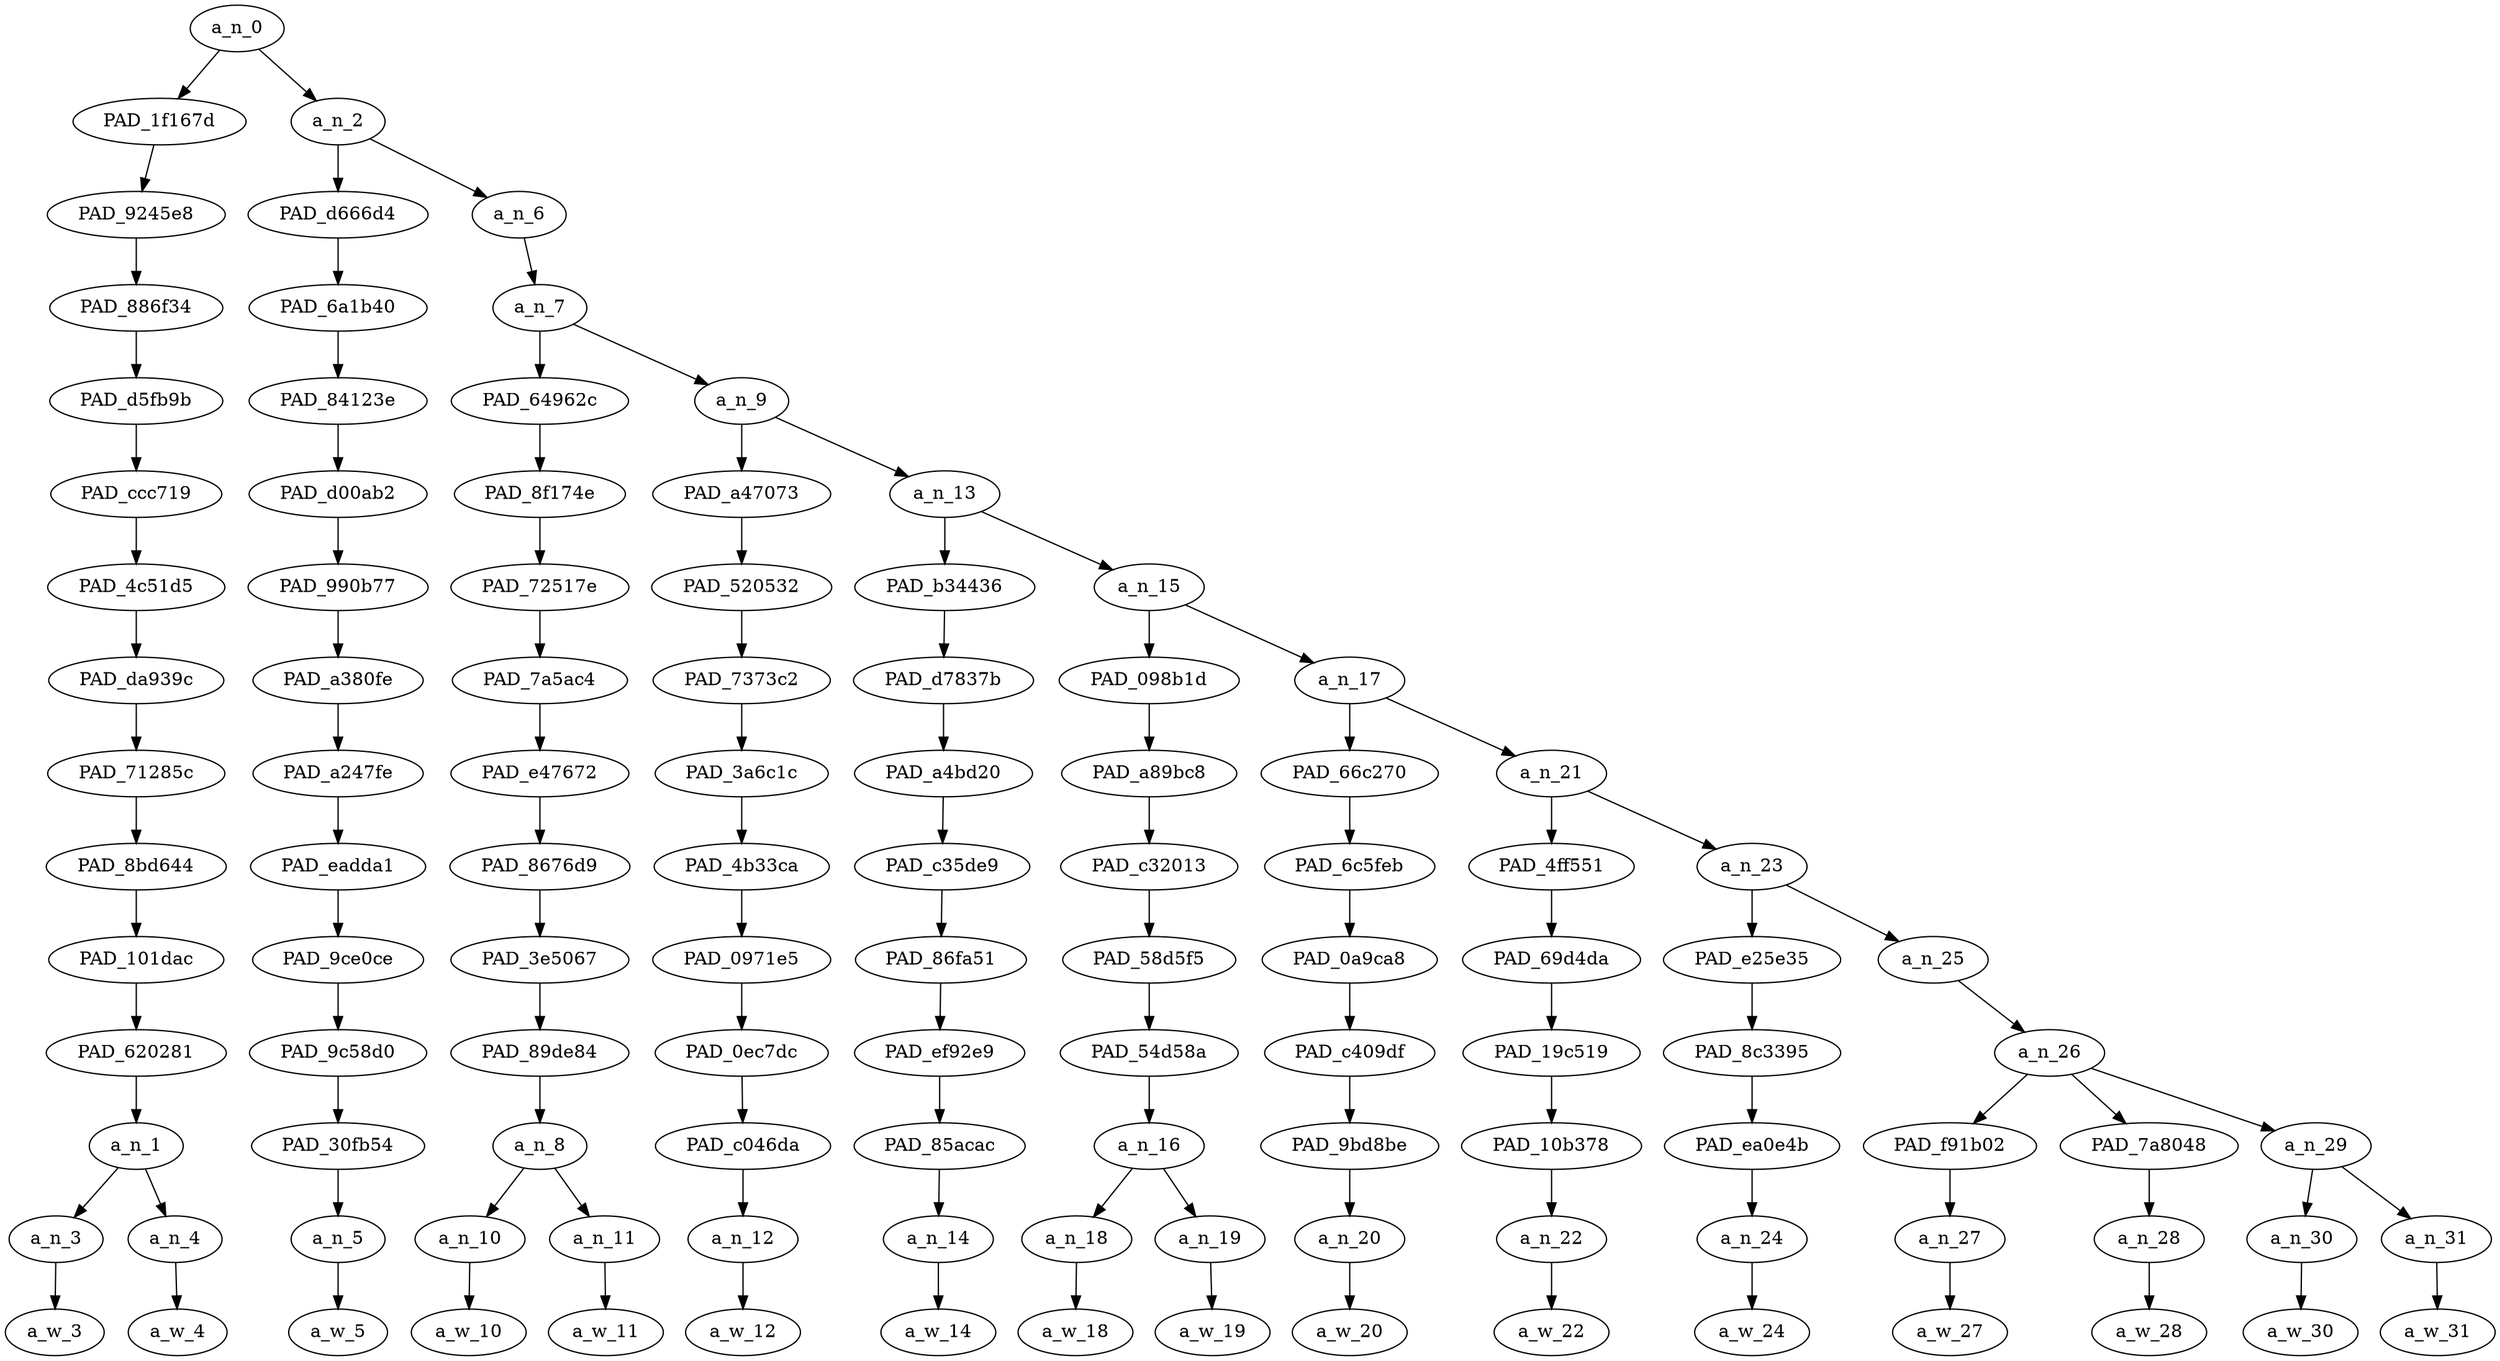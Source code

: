 strict digraph "" {
	a_n_0	[div_dir=1,
		index=0,
		level=14,
		pos="1.9612630208333333,14!",
		text_span="[0, 1, 2, 3, 4, 5, 6, 7, 8, 9, 10, 11, 12, 13, 14, 15]",
		value=1.00000001];
	PAD_1f167d	[div_dir=1,
		index=0,
		level=13,
		pos="0.5,13!",
		text_span="[0, 1]",
		value=0.08566144];
	a_n_0 -> PAD_1f167d;
	a_n_2	[div_dir=1,
		index=1,
		level=13,
		pos="3.4225260416666665,13!",
		text_span="[2, 3, 4, 5, 6, 7, 8, 9, 10, 11, 12, 13, 14, 15]",
		value=0.91277693];
	a_n_0 -> a_n_2;
	PAD_9245e8	[div_dir=1,
		index=0,
		level=12,
		pos="0.5,12!",
		text_span="[0, 1]",
		value=0.08566144];
	PAD_1f167d -> PAD_9245e8;
	PAD_886f34	[div_dir=1,
		index=0,
		level=11,
		pos="0.5,11!",
		text_span="[0, 1]",
		value=0.08566144];
	PAD_9245e8 -> PAD_886f34;
	PAD_d5fb9b	[div_dir=1,
		index=0,
		level=10,
		pos="0.5,10!",
		text_span="[0, 1]",
		value=0.08566144];
	PAD_886f34 -> PAD_d5fb9b;
	PAD_ccc719	[div_dir=1,
		index=0,
		level=9,
		pos="0.5,9!",
		text_span="[0, 1]",
		value=0.08566144];
	PAD_d5fb9b -> PAD_ccc719;
	PAD_4c51d5	[div_dir=1,
		index=0,
		level=8,
		pos="0.5,8!",
		text_span="[0, 1]",
		value=0.08566144];
	PAD_ccc719 -> PAD_4c51d5;
	PAD_da939c	[div_dir=1,
		index=0,
		level=7,
		pos="0.5,7!",
		text_span="[0, 1]",
		value=0.08566144];
	PAD_4c51d5 -> PAD_da939c;
	PAD_71285c	[div_dir=1,
		index=0,
		level=6,
		pos="0.5,6!",
		text_span="[0, 1]",
		value=0.08566144];
	PAD_da939c -> PAD_71285c;
	PAD_8bd644	[div_dir=1,
		index=0,
		level=5,
		pos="0.5,5!",
		text_span="[0, 1]",
		value=0.08566144];
	PAD_71285c -> PAD_8bd644;
	PAD_101dac	[div_dir=1,
		index=0,
		level=4,
		pos="0.5,4!",
		text_span="[0, 1]",
		value=0.08566144];
	PAD_8bd644 -> PAD_101dac;
	PAD_620281	[div_dir=1,
		index=0,
		level=3,
		pos="0.5,3!",
		text_span="[0, 1]",
		value=0.08566144];
	PAD_101dac -> PAD_620281;
	a_n_1	[div_dir=1,
		index=0,
		level=2,
		pos="0.5,2!",
		text_span="[0, 1]",
		value=0.08566144];
	PAD_620281 -> a_n_1;
	a_n_3	[div_dir=1,
		index=0,
		level=1,
		pos="0.0,1!",
		text_span="[0]",
		value=0.03690587];
	a_n_1 -> a_n_3;
	a_n_4	[div_dir=1,
		index=1,
		level=1,
		pos="1.0,1!",
		text_span="[1]",
		value=0.04850622];
	a_n_1 -> a_n_4;
	a_w_3	[div_dir=0,
		index=0,
		level=0,
		pos="0,0!",
		text_span="[0]",
		value=only];
	a_n_3 -> a_w_3;
	a_w_4	[div_dir=0,
		index=1,
		level=0,
		pos="1,0!",
		text_span="[1]",
		value=fools];
	a_n_4 -> a_w_4;
	PAD_d666d4	[div_dir=1,
		index=1,
		level=12,
		pos="2.0,12!",
		text_span="[2]",
		value=0.04784726];
	a_n_2 -> PAD_d666d4;
	a_n_6	[div_dir=1,
		index=2,
		level=12,
		pos="4.845052083333333,12!",
		text_span="[3, 4, 5, 6, 7, 8, 9, 10, 11, 12, 13, 14, 15]",
		value=0.86336677];
	a_n_2 -> a_n_6;
	PAD_6a1b40	[div_dir=1,
		index=1,
		level=11,
		pos="2.0,11!",
		text_span="[2]",
		value=0.04784726];
	PAD_d666d4 -> PAD_6a1b40;
	PAD_84123e	[div_dir=1,
		index=1,
		level=10,
		pos="2.0,10!",
		text_span="[2]",
		value=0.04784726];
	PAD_6a1b40 -> PAD_84123e;
	PAD_d00ab2	[div_dir=1,
		index=1,
		level=9,
		pos="2.0,9!",
		text_span="[2]",
		value=0.04784726];
	PAD_84123e -> PAD_d00ab2;
	PAD_990b77	[div_dir=1,
		index=1,
		level=8,
		pos="2.0,8!",
		text_span="[2]",
		value=0.04784726];
	PAD_d00ab2 -> PAD_990b77;
	PAD_a380fe	[div_dir=1,
		index=1,
		level=7,
		pos="2.0,7!",
		text_span="[2]",
		value=0.04784726];
	PAD_990b77 -> PAD_a380fe;
	PAD_a247fe	[div_dir=1,
		index=1,
		level=6,
		pos="2.0,6!",
		text_span="[2]",
		value=0.04784726];
	PAD_a380fe -> PAD_a247fe;
	PAD_eadda1	[div_dir=1,
		index=1,
		level=5,
		pos="2.0,5!",
		text_span="[2]",
		value=0.04784726];
	PAD_a247fe -> PAD_eadda1;
	PAD_9ce0ce	[div_dir=1,
		index=1,
		level=4,
		pos="2.0,4!",
		text_span="[2]",
		value=0.04784726];
	PAD_eadda1 -> PAD_9ce0ce;
	PAD_9c58d0	[div_dir=1,
		index=1,
		level=3,
		pos="2.0,3!",
		text_span="[2]",
		value=0.04784726];
	PAD_9ce0ce -> PAD_9c58d0;
	PAD_30fb54	[div_dir=1,
		index=1,
		level=2,
		pos="2.0,2!",
		text_span="[2]",
		value=0.04784726];
	PAD_9c58d0 -> PAD_30fb54;
	a_n_5	[div_dir=1,
		index=2,
		level=1,
		pos="2.0,1!",
		text_span="[2]",
		value=0.04784726];
	PAD_30fb54 -> a_n_5;
	a_w_5	[div_dir=0,
		index=2,
		level=0,
		pos="2,0!",
		text_span="[2]",
		value=think];
	a_n_5 -> a_w_5;
	a_n_7	[div_dir=1,
		index=2,
		level=11,
		pos="4.845052083333333,11!",
		text_span="[3, 4, 5, 6, 7, 8, 9, 10, 11, 12, 13, 14, 15]",
		value=0.86184768];
	a_n_6 -> a_n_7;
	PAD_64962c	[div_dir=1,
		index=2,
		level=10,
		pos="3.5,10!",
		text_span="[3, 4]",
		value=0.29039983];
	a_n_7 -> PAD_64962c;
	a_n_9	[div_dir=1,
		index=3,
		level=10,
		pos="6.190104166666666,10!",
		text_span="[5, 6, 7, 8, 9, 10, 11, 12, 13, 14, 15]",
		value=0.56992876];
	a_n_7 -> a_n_9;
	PAD_8f174e	[div_dir=1,
		index=2,
		level=9,
		pos="3.5,9!",
		text_span="[3, 4]",
		value=0.29039983];
	PAD_64962c -> PAD_8f174e;
	PAD_72517e	[div_dir=1,
		index=2,
		level=8,
		pos="3.5,8!",
		text_span="[3, 4]",
		value=0.29039983];
	PAD_8f174e -> PAD_72517e;
	PAD_7a5ac4	[div_dir=1,
		index=2,
		level=7,
		pos="3.5,7!",
		text_span="[3, 4]",
		value=0.29039983];
	PAD_72517e -> PAD_7a5ac4;
	PAD_e47672	[div_dir=1,
		index=2,
		level=6,
		pos="3.5,6!",
		text_span="[3, 4]",
		value=0.29039983];
	PAD_7a5ac4 -> PAD_e47672;
	PAD_8676d9	[div_dir=1,
		index=2,
		level=5,
		pos="3.5,5!",
		text_span="[3, 4]",
		value=0.29039983];
	PAD_e47672 -> PAD_8676d9;
	PAD_3e5067	[div_dir=1,
		index=2,
		level=4,
		pos="3.5,4!",
		text_span="[3, 4]",
		value=0.29039983];
	PAD_8676d9 -> PAD_3e5067;
	PAD_89de84	[div_dir=1,
		index=2,
		level=3,
		pos="3.5,3!",
		text_span="[3, 4]",
		value=0.29039983];
	PAD_3e5067 -> PAD_89de84;
	a_n_8	[div_dir=1,
		index=2,
		level=2,
		pos="3.5,2!",
		text_span="[3, 4]",
		value=0.29039983];
	PAD_89de84 -> a_n_8;
	a_n_10	[div_dir=1,
		index=3,
		level=1,
		pos="3.0,1!",
		text_span="[3]",
		value=0.06640017];
	a_n_8 -> a_n_10;
	a_n_11	[div_dir=1,
		index=4,
		level=1,
		pos="4.0,1!",
		text_span="[4]",
		value=0.22186636];
	a_n_8 -> a_n_11;
	a_w_10	[div_dir=0,
		index=3,
		level=0,
		pos="3,0!",
		text_span="[3]",
		value=any];
	a_n_10 -> a_w_10;
	a_w_11	[div_dir=0,
		index=4,
		level=0,
		pos="4,0!",
		text_span="[4]",
		value=kike];
	a_n_11 -> a_w_11;
	PAD_a47073	[div_dir=1,
		index=3,
		level=9,
		pos="5.0,9!",
		text_span="[5]",
		value=0.04321291];
	a_n_9 -> PAD_a47073;
	a_n_13	[div_dir=1,
		index=4,
		level=9,
		pos="7.380208333333333,9!",
		text_span="[6, 7, 8, 9, 10, 11, 12, 13, 14, 15]",
		value=0.52603762];
	a_n_9 -> a_n_13;
	PAD_520532	[div_dir=1,
		index=3,
		level=8,
		pos="5.0,8!",
		text_span="[5]",
		value=0.04321291];
	PAD_a47073 -> PAD_520532;
	PAD_7373c2	[div_dir=1,
		index=3,
		level=7,
		pos="5.0,7!",
		text_span="[5]",
		value=0.04321291];
	PAD_520532 -> PAD_7373c2;
	PAD_3a6c1c	[div_dir=1,
		index=3,
		level=6,
		pos="5.0,6!",
		text_span="[5]",
		value=0.04321291];
	PAD_7373c2 -> PAD_3a6c1c;
	PAD_4b33ca	[div_dir=1,
		index=3,
		level=5,
		pos="5.0,5!",
		text_span="[5]",
		value=0.04321291];
	PAD_3a6c1c -> PAD_4b33ca;
	PAD_0971e5	[div_dir=1,
		index=3,
		level=4,
		pos="5.0,4!",
		text_span="[5]",
		value=0.04321291];
	PAD_4b33ca -> PAD_0971e5;
	PAD_0ec7dc	[div_dir=1,
		index=3,
		level=3,
		pos="5.0,3!",
		text_span="[5]",
		value=0.04321291];
	PAD_0971e5 -> PAD_0ec7dc;
	PAD_c046da	[div_dir=1,
		index=3,
		level=2,
		pos="5.0,2!",
		text_span="[5]",
		value=0.04321291];
	PAD_0ec7dc -> PAD_c046da;
	a_n_12	[div_dir=1,
		index=5,
		level=1,
		pos="5.0,1!",
		text_span="[5]",
		value=0.04321291];
	PAD_c046da -> a_n_12;
	a_w_12	[div_dir=0,
		index=5,
		level=0,
		pos="5,0!",
		text_span="[5]",
		value=is];
	a_n_12 -> a_w_12;
	PAD_b34436	[div_dir=1,
		index=4,
		level=8,
		pos="6.0,8!",
		text_span="[6]",
		value=0.02988737];
	a_n_13 -> PAD_b34436;
	a_n_15	[div_dir=1,
		index=5,
		level=8,
		pos="8.760416666666666,8!",
		text_span="[7, 8, 9, 10, 11, 12, 13, 14, 15]",
		value=0.49547335];
	a_n_13 -> a_n_15;
	PAD_d7837b	[div_dir=1,
		index=4,
		level=7,
		pos="6.0,7!",
		text_span="[6]",
		value=0.02988737];
	PAD_b34436 -> PAD_d7837b;
	PAD_a4bd20	[div_dir=1,
		index=4,
		level=6,
		pos="6.0,6!",
		text_span="[6]",
		value=0.02988737];
	PAD_d7837b -> PAD_a4bd20;
	PAD_c35de9	[div_dir=1,
		index=4,
		level=5,
		pos="6.0,5!",
		text_span="[6]",
		value=0.02988737];
	PAD_a4bd20 -> PAD_c35de9;
	PAD_86fa51	[div_dir=1,
		index=4,
		level=4,
		pos="6.0,4!",
		text_span="[6]",
		value=0.02988737];
	PAD_c35de9 -> PAD_86fa51;
	PAD_ef92e9	[div_dir=1,
		index=4,
		level=3,
		pos="6.0,3!",
		text_span="[6]",
		value=0.02988737];
	PAD_86fa51 -> PAD_ef92e9;
	PAD_85acac	[div_dir=1,
		index=4,
		level=2,
		pos="6.0,2!",
		text_span="[6]",
		value=0.02988737];
	PAD_ef92e9 -> PAD_85acac;
	a_n_14	[div_dir=1,
		index=6,
		level=1,
		pos="6.0,1!",
		text_span="[6]",
		value=0.02988737];
	PAD_85acac -> a_n_14;
	a_w_14	[div_dir=0,
		index=6,
		level=0,
		pos="6,0!",
		text_span="[6]",
		value=on];
	a_n_14 -> a_w_14;
	PAD_098b1d	[div_dir=1,
		index=5,
		level=7,
		pos="7.5,7!",
		text_span="[7, 8]",
		value=0.06526534];
	a_n_15 -> PAD_098b1d;
	a_n_17	[div_dir=1,
		index=6,
		level=7,
		pos="10.020833333333332,7!",
		text_span="[9, 10, 11, 12, 13, 14, 15]",
		value=0.42951926];
	a_n_15 -> a_n_17;
	PAD_a89bc8	[div_dir=1,
		index=5,
		level=6,
		pos="7.5,6!",
		text_span="[7, 8]",
		value=0.06526534];
	PAD_098b1d -> PAD_a89bc8;
	PAD_c32013	[div_dir=1,
		index=5,
		level=5,
		pos="7.5,5!",
		text_span="[7, 8]",
		value=0.06526534];
	PAD_a89bc8 -> PAD_c32013;
	PAD_58d5f5	[div_dir=1,
		index=5,
		level=4,
		pos="7.5,4!",
		text_span="[7, 8]",
		value=0.06526534];
	PAD_c32013 -> PAD_58d5f5;
	PAD_54d58a	[div_dir=1,
		index=5,
		level=3,
		pos="7.5,3!",
		text_span="[7, 8]",
		value=0.06526534];
	PAD_58d5f5 -> PAD_54d58a;
	a_n_16	[div_dir=1,
		index=5,
		level=2,
		pos="7.5,2!",
		text_span="[7, 8]",
		value=0.06526534];
	PAD_54d58a -> a_n_16;
	a_n_18	[div_dir=1,
		index=7,
		level=1,
		pos="7.0,1!",
		text_span="[7]",
		value=0.03065793];
	a_n_16 -> a_n_18;
	a_n_19	[div_dir=1,
		index=8,
		level=1,
		pos="8.0,1!",
		text_span="[8]",
		value=0.03431811];
	a_n_16 -> a_n_19;
	a_w_18	[div_dir=0,
		index=7,
		level=0,
		pos="7,0!",
		text_span="[7]",
		value=the];
	a_n_18 -> a_w_18;
	a_w_19	[div_dir=0,
		index=8,
		level=0,
		pos="8,0!",
		text_span="[8]",
		value=side];
	a_n_19 -> a_w_19;
	PAD_66c270	[div_dir=1,
		index=6,
		level=6,
		pos="9.0,6!",
		text_span="[9]",
		value=0.03166115];
	a_n_17 -> PAD_66c270;
	a_n_21	[div_dir=1,
		index=7,
		level=6,
		pos="11.041666666666666,6!",
		text_span="[10, 11, 12, 13, 14, 15]",
		value=0.39723295];
	a_n_17 -> a_n_21;
	PAD_6c5feb	[div_dir=1,
		index=6,
		level=5,
		pos="9.0,5!",
		text_span="[9]",
		value=0.03166115];
	PAD_66c270 -> PAD_6c5feb;
	PAD_0a9ca8	[div_dir=1,
		index=6,
		level=4,
		pos="9.0,4!",
		text_span="[9]",
		value=0.03166115];
	PAD_6c5feb -> PAD_0a9ca8;
	PAD_c409df	[div_dir=1,
		index=6,
		level=3,
		pos="9.0,3!",
		text_span="[9]",
		value=0.03166115];
	PAD_0a9ca8 -> PAD_c409df;
	PAD_9bd8be	[div_dir=1,
		index=6,
		level=2,
		pos="9.0,2!",
		text_span="[9]",
		value=0.03166115];
	PAD_c409df -> PAD_9bd8be;
	a_n_20	[div_dir=1,
		index=9,
		level=1,
		pos="9.0,1!",
		text_span="[9]",
		value=0.03166115];
	PAD_9bd8be -> a_n_20;
	a_w_20	[div_dir=0,
		index=9,
		level=0,
		pos="9,0!",
		text_span="[9]",
		value=of];
	a_n_20 -> a_w_20;
	PAD_4ff551	[div_dir=1,
		index=7,
		level=5,
		pos="10.0,5!",
		text_span="[10]",
		value=0.06307981];
	a_n_21 -> PAD_4ff551;
	a_n_23	[div_dir=1,
		index=8,
		level=5,
		pos="12.083333333333332,5!",
		text_span="[11, 12, 13, 14, 15]",
		value=0.33354399];
	a_n_21 -> a_n_23;
	PAD_69d4da	[div_dir=1,
		index=7,
		level=4,
		pos="10.0,4!",
		text_span="[10]",
		value=0.06307981];
	PAD_4ff551 -> PAD_69d4da;
	PAD_19c519	[div_dir=1,
		index=7,
		level=3,
		pos="10.0,3!",
		text_span="[10]",
		value=0.06307981];
	PAD_69d4da -> PAD_19c519;
	PAD_10b378	[div_dir=1,
		index=7,
		level=2,
		pos="10.0,2!",
		text_span="[10]",
		value=0.06307981];
	PAD_19c519 -> PAD_10b378;
	a_n_22	[div_dir=1,
		index=10,
		level=1,
		pos="10.0,1!",
		text_span="[10]",
		value=0.06307981];
	PAD_10b378 -> a_n_22;
	a_w_22	[div_dir=0,
		index=10,
		level=0,
		pos="10,0!",
		text_span="[10]",
		value=whites];
	a_n_22 -> a_w_22;
	PAD_e25e35	[div_dir=1,
		index=8,
		level=4,
		pos="11.0,4!",
		text_span="[11]",
		value=0.03201723];
	a_n_23 -> PAD_e25e35;
	a_n_25	[div_dir=1,
		index=9,
		level=4,
		pos="13.166666666666666,4!",
		text_span="[12, 13, 14, 15]",
		value=0.30108741];
	a_n_23 -> a_n_25;
	PAD_8c3395	[div_dir=1,
		index=8,
		level=3,
		pos="11.0,3!",
		text_span="[11]",
		value=0.03201723];
	PAD_e25e35 -> PAD_8c3395;
	PAD_ea0e4b	[div_dir=1,
		index=8,
		level=2,
		pos="11.0,2!",
		text_span="[11]",
		value=0.03201723];
	PAD_8c3395 -> PAD_ea0e4b;
	a_n_24	[div_dir=1,
		index=11,
		level=1,
		pos="11.0,1!",
		text_span="[11]",
		value=0.03201723];
	PAD_ea0e4b -> a_n_24;
	a_w_24	[div_dir=0,
		index=11,
		level=0,
		pos="11,0!",
		text_span="[11]",
		value=that];
	a_n_24 -> a_w_24;
	a_n_26	[div_dir=1,
		index=9,
		level=3,
		pos="13.166666666666666,3!",
		text_span="[12, 13, 14, 15]",
		value=0.30065284];
	a_n_25 -> a_n_26;
	PAD_f91b02	[div_dir=1,
		index=9,
		level=2,
		pos="12.0,2!",
		text_span="[12]",
		value=0.07556719];
	a_n_26 -> PAD_f91b02;
	PAD_7a8048	[div_dir=1,
		index=10,
		level=2,
		pos="13.0,2!",
		text_span="[13]",
		value=0.03652181];
	a_n_26 -> PAD_7a8048;
	a_n_29	[div_dir=1,
		index=11,
		level=2,
		pos="14.5,2!",
		text_span="[14, 15]",
		value=0.18812927];
	a_n_26 -> a_n_29;
	a_n_27	[div_dir=1,
		index=12,
		level=1,
		pos="12.0,1!",
		text_span="[12]",
		value=0.07556719];
	PAD_f91b02 -> a_n_27;
	a_w_27	[div_dir=0,
		index=12,
		level=0,
		pos="12,0!",
		text_span="[12]",
		value=foes];
	a_n_27 -> a_w_27;
	a_n_28	[div_dir=1,
		index=13,
		level=1,
		pos="13.0,1!",
		text_span="[13]",
		value=0.03652181];
	PAD_7a8048 -> a_n_28;
	a_w_28	[div_dir=0,
		index=13,
		level=0,
		pos="13,0!",
		text_span="[13]",
		value=triple];
	a_n_28 -> a_w_28;
	a_n_30	[div_dir=1,
		index=14,
		level=1,
		pos="14.0,1!",
		text_span="[14]",
		value=0.03349241];
	a_n_29 -> a_n_30;
	a_n_31	[div_dir=1,
		index=15,
		level=1,
		pos="15.0,1!",
		text_span="[15]",
		value=0.15412961];
	a_n_29 -> a_n_31;
	a_w_30	[div_dir=0,
		index=14,
		level=0,
		pos="14,0!",
		text_span="[14]",
		value=for];
	a_n_30 -> a_w_30;
	a_w_31	[div_dir=0,
		index=15,
		level=0,
		pos="15,0!",
		text_span="[15]",
		value=jewfags];
	a_n_31 -> a_w_31;
}

